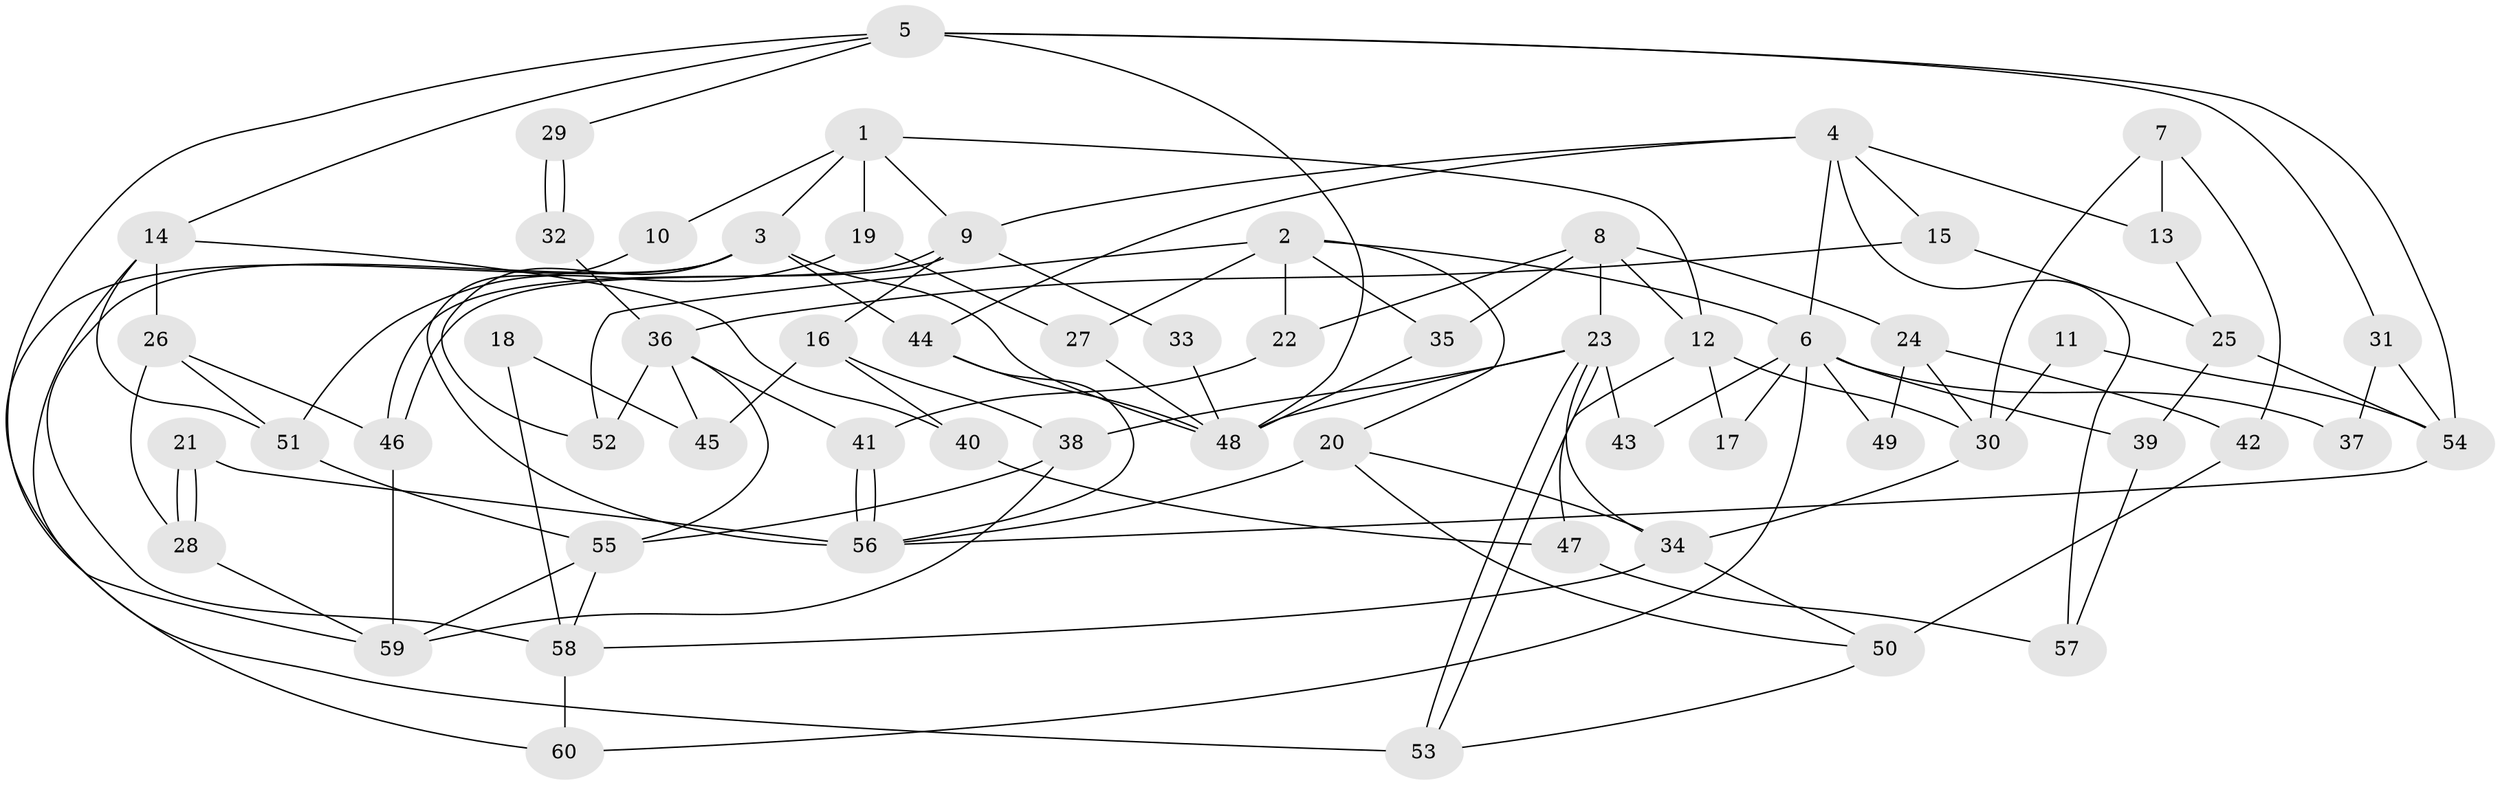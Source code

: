 // coarse degree distribution, {5: 0.19444444444444445, 7: 0.1388888888888889, 9: 0.027777777777777776, 6: 0.1111111111111111, 8: 0.05555555555555555, 4: 0.19444444444444445, 3: 0.1388888888888889, 2: 0.1388888888888889}
// Generated by graph-tools (version 1.1) at 2025/23/03/03/25 07:23:56]
// undirected, 60 vertices, 120 edges
graph export_dot {
graph [start="1"]
  node [color=gray90,style=filled];
  1;
  2;
  3;
  4;
  5;
  6;
  7;
  8;
  9;
  10;
  11;
  12;
  13;
  14;
  15;
  16;
  17;
  18;
  19;
  20;
  21;
  22;
  23;
  24;
  25;
  26;
  27;
  28;
  29;
  30;
  31;
  32;
  33;
  34;
  35;
  36;
  37;
  38;
  39;
  40;
  41;
  42;
  43;
  44;
  45;
  46;
  47;
  48;
  49;
  50;
  51;
  52;
  53;
  54;
  55;
  56;
  57;
  58;
  59;
  60;
  1 -- 3;
  1 -- 9;
  1 -- 10;
  1 -- 12;
  1 -- 19;
  2 -- 20;
  2 -- 52;
  2 -- 6;
  2 -- 22;
  2 -- 27;
  2 -- 35;
  3 -- 60;
  3 -- 48;
  3 -- 44;
  3 -- 52;
  3 -- 58;
  4 -- 15;
  4 -- 44;
  4 -- 6;
  4 -- 9;
  4 -- 13;
  4 -- 57;
  5 -- 48;
  5 -- 59;
  5 -- 14;
  5 -- 29;
  5 -- 31;
  5 -- 54;
  6 -- 17;
  6 -- 37;
  6 -- 39;
  6 -- 43;
  6 -- 49;
  6 -- 60;
  7 -- 30;
  7 -- 13;
  7 -- 42;
  8 -- 24;
  8 -- 23;
  8 -- 12;
  8 -- 22;
  8 -- 35;
  9 -- 46;
  9 -- 46;
  9 -- 16;
  9 -- 33;
  10 -- 56;
  11 -- 30;
  11 -- 54;
  12 -- 17;
  12 -- 30;
  12 -- 47;
  13 -- 25;
  14 -- 26;
  14 -- 40;
  14 -- 51;
  14 -- 53;
  15 -- 36;
  15 -- 25;
  16 -- 38;
  16 -- 40;
  16 -- 45;
  18 -- 45;
  18 -- 58;
  19 -- 51;
  19 -- 27;
  20 -- 56;
  20 -- 34;
  20 -- 50;
  21 -- 28;
  21 -- 28;
  21 -- 56;
  22 -- 41;
  23 -- 48;
  23 -- 53;
  23 -- 53;
  23 -- 34;
  23 -- 38;
  23 -- 43;
  24 -- 30;
  24 -- 42;
  24 -- 49;
  25 -- 39;
  25 -- 54;
  26 -- 51;
  26 -- 46;
  26 -- 28;
  27 -- 48;
  28 -- 59;
  29 -- 32;
  29 -- 32;
  30 -- 34;
  31 -- 54;
  31 -- 37;
  32 -- 36;
  33 -- 48;
  34 -- 50;
  34 -- 58;
  35 -- 48;
  36 -- 55;
  36 -- 41;
  36 -- 45;
  36 -- 52;
  38 -- 59;
  38 -- 55;
  39 -- 57;
  40 -- 47;
  41 -- 56;
  41 -- 56;
  42 -- 50;
  44 -- 48;
  44 -- 56;
  46 -- 59;
  47 -- 57;
  50 -- 53;
  51 -- 55;
  54 -- 56;
  55 -- 58;
  55 -- 59;
  58 -- 60;
}
